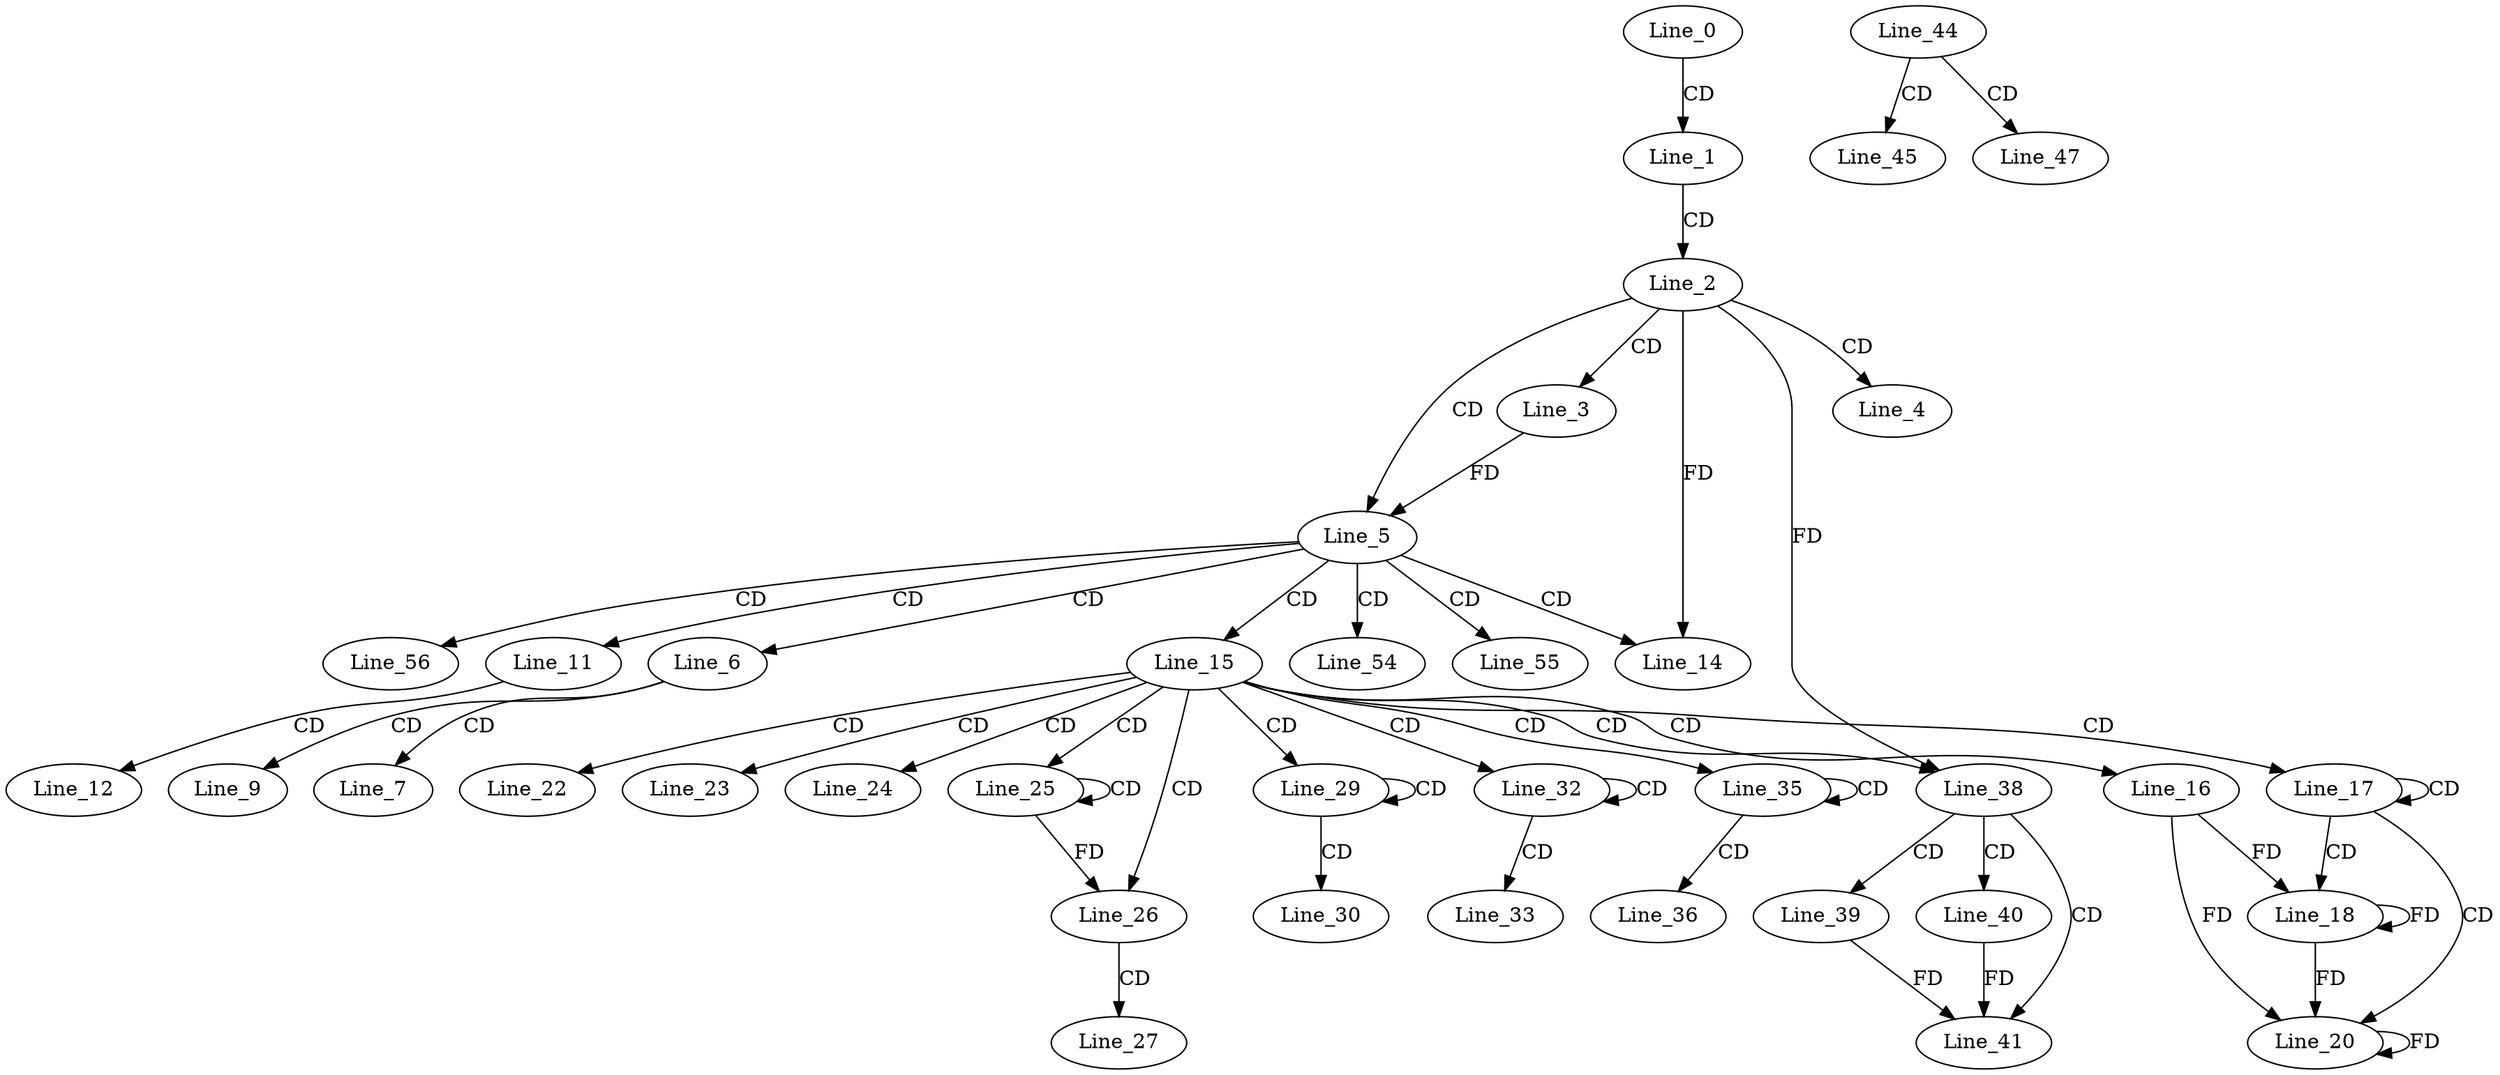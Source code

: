digraph G {
  Line_0;
  Line_1;
  Line_2;
  Line_3;
  Line_4;
  Line_5;
  Line_6;
  Line_7;
  Line_9;
  Line_11;
  Line_12;
  Line_14;
  Line_15;
  Line_16;
  Line_17;
  Line_17;
  Line_18;
  Line_18;
  Line_20;
  Line_20;
  Line_22;
  Line_23;
  Line_24;
  Line_25;
  Line_25;
  Line_26;
  Line_27;
  Line_29;
  Line_29;
  Line_30;
  Line_32;
  Line_32;
  Line_33;
  Line_35;
  Line_35;
  Line_36;
  Line_38;
  Line_38;
  Line_39;
  Line_40;
  Line_41;
  Line_44;
  Line_45;
  Line_47;
  Line_54;
  Line_55;
  Line_56;
  Line_0 -> Line_1 [ label="CD" ];
  Line_1 -> Line_2 [ label="CD" ];
  Line_2 -> Line_3 [ label="CD" ];
  Line_2 -> Line_4 [ label="CD" ];
  Line_2 -> Line_5 [ label="CD" ];
  Line_3 -> Line_5 [ label="FD" ];
  Line_5 -> Line_6 [ label="CD" ];
  Line_6 -> Line_7 [ label="CD" ];
  Line_6 -> Line_9 [ label="CD" ];
  Line_5 -> Line_11 [ label="CD" ];
  Line_11 -> Line_12 [ label="CD" ];
  Line_5 -> Line_14 [ label="CD" ];
  Line_2 -> Line_14 [ label="FD" ];
  Line_5 -> Line_15 [ label="CD" ];
  Line_15 -> Line_16 [ label="CD" ];
  Line_15 -> Line_17 [ label="CD" ];
  Line_17 -> Line_17 [ label="CD" ];
  Line_17 -> Line_18 [ label="CD" ];
  Line_16 -> Line_18 [ label="FD" ];
  Line_18 -> Line_18 [ label="FD" ];
  Line_17 -> Line_20 [ label="CD" ];
  Line_16 -> Line_20 [ label="FD" ];
  Line_18 -> Line_20 [ label="FD" ];
  Line_20 -> Line_20 [ label="FD" ];
  Line_15 -> Line_22 [ label="CD" ];
  Line_15 -> Line_23 [ label="CD" ];
  Line_15 -> Line_24 [ label="CD" ];
  Line_15 -> Line_25 [ label="CD" ];
  Line_25 -> Line_25 [ label="CD" ];
  Line_15 -> Line_26 [ label="CD" ];
  Line_25 -> Line_26 [ label="FD" ];
  Line_26 -> Line_27 [ label="CD" ];
  Line_15 -> Line_29 [ label="CD" ];
  Line_29 -> Line_29 [ label="CD" ];
  Line_29 -> Line_30 [ label="CD" ];
  Line_15 -> Line_32 [ label="CD" ];
  Line_32 -> Line_32 [ label="CD" ];
  Line_32 -> Line_33 [ label="CD" ];
  Line_15 -> Line_35 [ label="CD" ];
  Line_35 -> Line_35 [ label="CD" ];
  Line_35 -> Line_36 [ label="CD" ];
  Line_15 -> Line_38 [ label="CD" ];
  Line_2 -> Line_38 [ label="FD" ];
  Line_38 -> Line_39 [ label="CD" ];
  Line_38 -> Line_40 [ label="CD" ];
  Line_38 -> Line_41 [ label="CD" ];
  Line_40 -> Line_41 [ label="FD" ];
  Line_39 -> Line_41 [ label="FD" ];
  Line_44 -> Line_45 [ label="CD" ];
  Line_44 -> Line_47 [ label="CD" ];
  Line_5 -> Line_54 [ label="CD" ];
  Line_5 -> Line_55 [ label="CD" ];
  Line_5 -> Line_56 [ label="CD" ];
}
